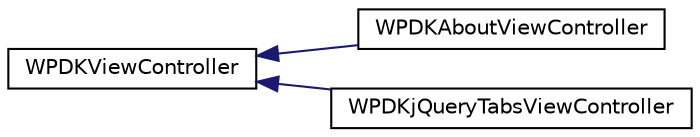 digraph "Graphical Class Hierarchy"
{
  edge [fontname="Helvetica",fontsize="10",labelfontname="Helvetica",labelfontsize="10"];
  node [fontname="Helvetica",fontsize="10",shape=record];
  rankdir="LR";
  Node1 [label="WPDKViewController",height=0.2,width=0.4,color="black", fillcolor="white", style="filled",URL="$classWPDKViewController.html"];
  Node1 -> Node2 [dir="back",color="midnightblue",fontsize="10",style="solid",fontname="Helvetica"];
  Node2 [label="WPDKAboutViewController",height=0.2,width=0.4,color="black", fillcolor="white", style="filled",URL="$classWPDKAboutViewController.html"];
  Node1 -> Node3 [dir="back",color="midnightblue",fontsize="10",style="solid",fontname="Helvetica"];
  Node3 [label="WPDKjQueryTabsViewController",height=0.2,width=0.4,color="black", fillcolor="white", style="filled",URL="$classWPDKjQueryTabsViewController.html"];
}
